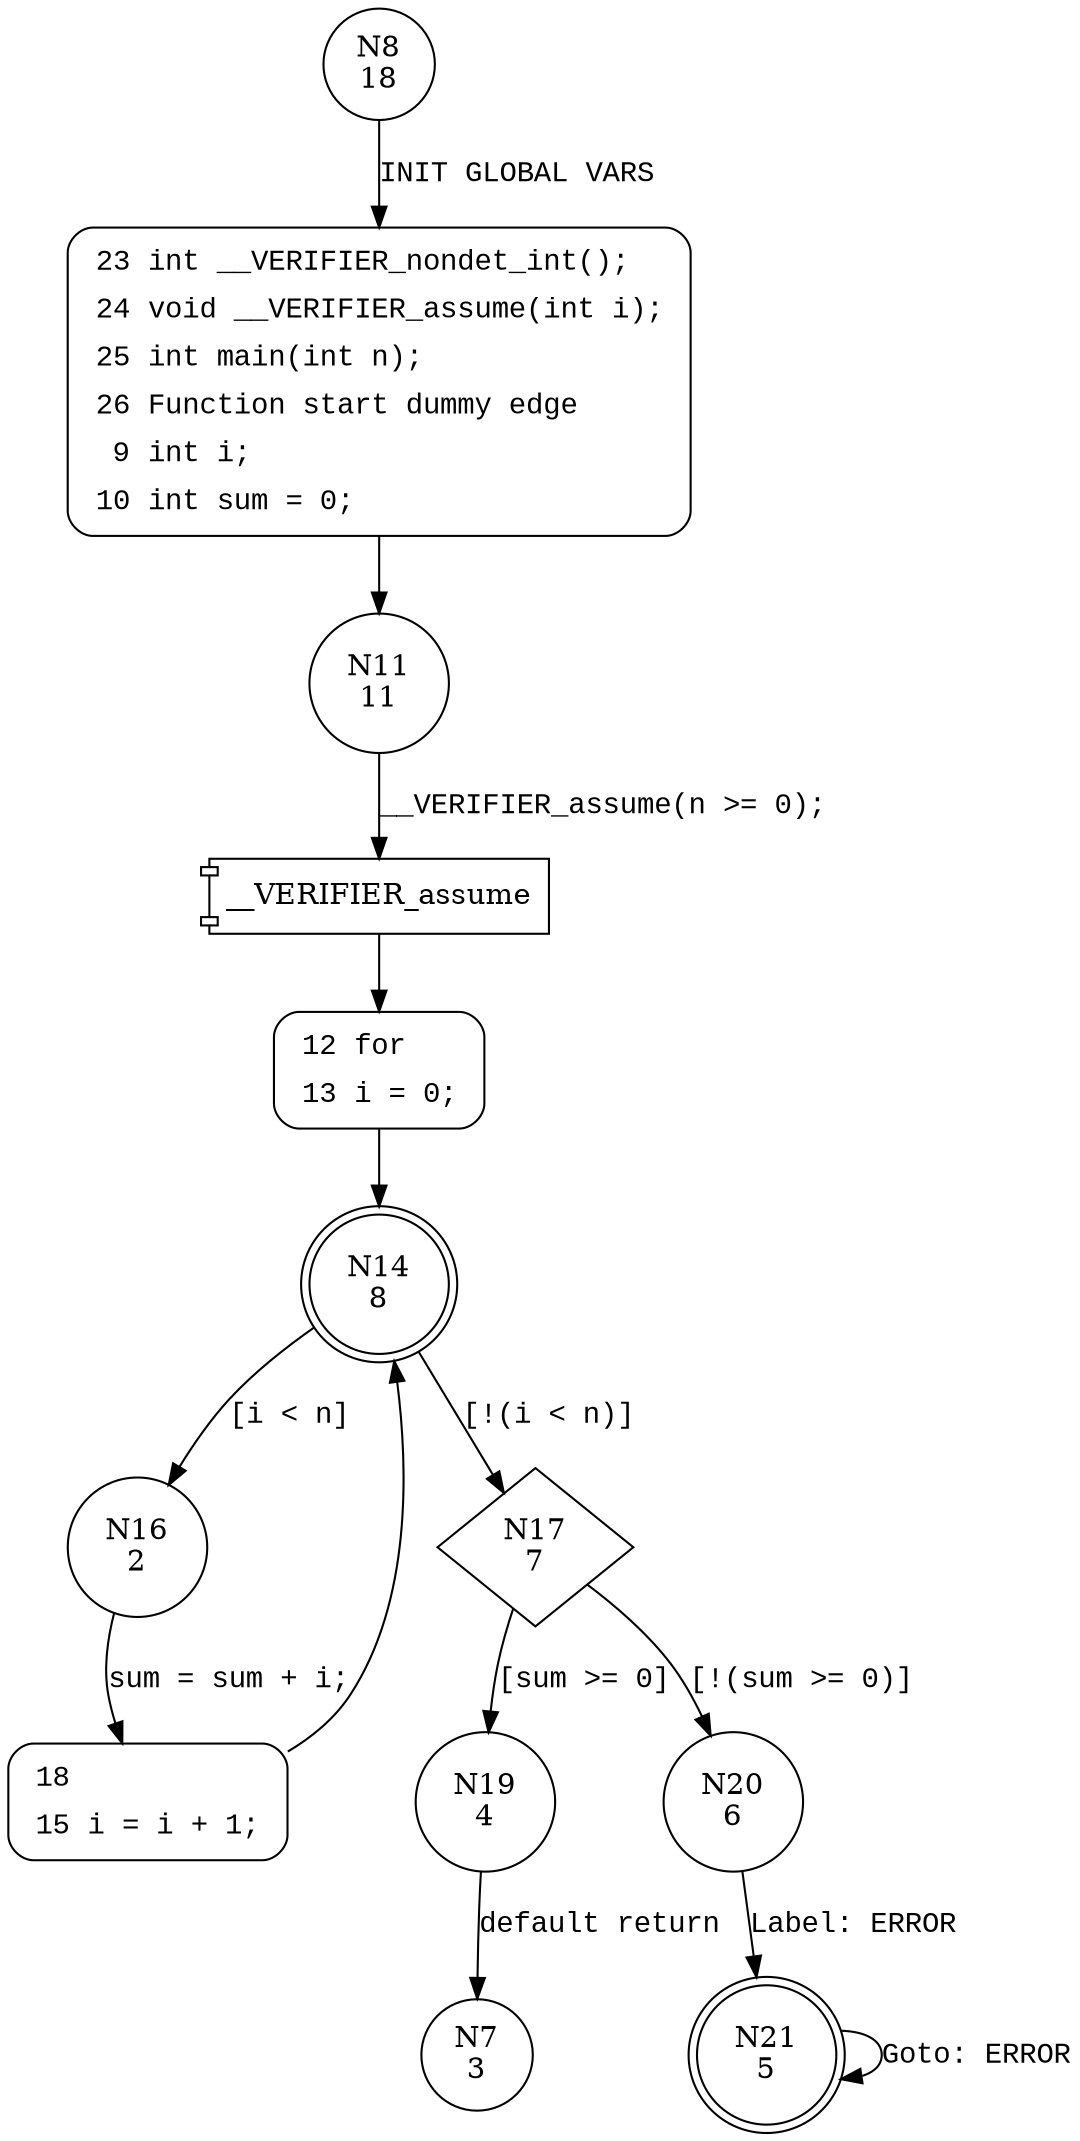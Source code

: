 digraph main {
8 [shape="circle" label="N8\n18"]
23 [shape="circle" label="N23\n17"]
11 [shape="circle" label="N11\n11"]
12 [shape="circle" label="N12\n10"]
14 [shape="doublecircle" label="N14\n8"]
16 [shape="circle" label="N16\n2"]
17 [shape="diamond" label="N17\n7"]
19 [shape="circle" label="N19\n4"]
20 [shape="circle" label="N20\n6"]
21 [shape="doublecircle" label="N21\n5"]
18 [shape="circle" label="N18\n1"]
7 [shape="circle" label="N7\n3"]
23 [style="filled,bold" penwidth="1" fillcolor="white" fontname="Courier New" shape="Mrecord" label=<<table border="0" cellborder="0" cellpadding="3" bgcolor="white"><tr><td align="right">23</td><td align="left">int __VERIFIER_nondet_int();</td></tr><tr><td align="right">24</td><td align="left">void __VERIFIER_assume(int i);</td></tr><tr><td align="right">25</td><td align="left">int main(int n);</td></tr><tr><td align="right">26</td><td align="left">Function start dummy edge</td></tr><tr><td align="right">9</td><td align="left">int i;</td></tr><tr><td align="right">10</td><td align="left">int sum = 0;</td></tr></table>>]
23 -> 11[label=""]
12 [style="filled,bold" penwidth="1" fillcolor="white" fontname="Courier New" shape="Mrecord" label=<<table border="0" cellborder="0" cellpadding="3" bgcolor="white"><tr><td align="right">12</td><td align="left">for</td></tr><tr><td align="right">13</td><td align="left">i = 0;</td></tr></table>>]
12 -> 14[label=""]
18 [style="filled,bold" penwidth="1" fillcolor="white" fontname="Courier New" shape="Mrecord" label=<<table border="0" cellborder="0" cellpadding="3" bgcolor="white"><tr><td align="right">18</td><td align="left"></td></tr><tr><td align="right">15</td><td align="left">i = i + 1;</td></tr></table>>]
18 -> 14[label=""]
8 -> 23 [label="INIT GLOBAL VARS" fontname="Courier New"]
100001 [shape="component" label="__VERIFIER_assume"]
11 -> 100001 [label="__VERIFIER_assume(n >= 0);" fontname="Courier New"]
100001 -> 12 [label="" fontname="Courier New"]
14 -> 16 [label="[i < n]" fontname="Courier New"]
14 -> 17 [label="[!(i < n)]" fontname="Courier New"]
17 -> 19 [label="[sum >= 0]" fontname="Courier New"]
17 -> 20 [label="[!(sum >= 0)]" fontname="Courier New"]
21 -> 21 [label="Goto: ERROR" fontname="Courier New"]
16 -> 18 [label="sum = sum + i;" fontname="Courier New"]
20 -> 21 [label="Label: ERROR" fontname="Courier New"]
19 -> 7 [label="default return" fontname="Courier New"]
}